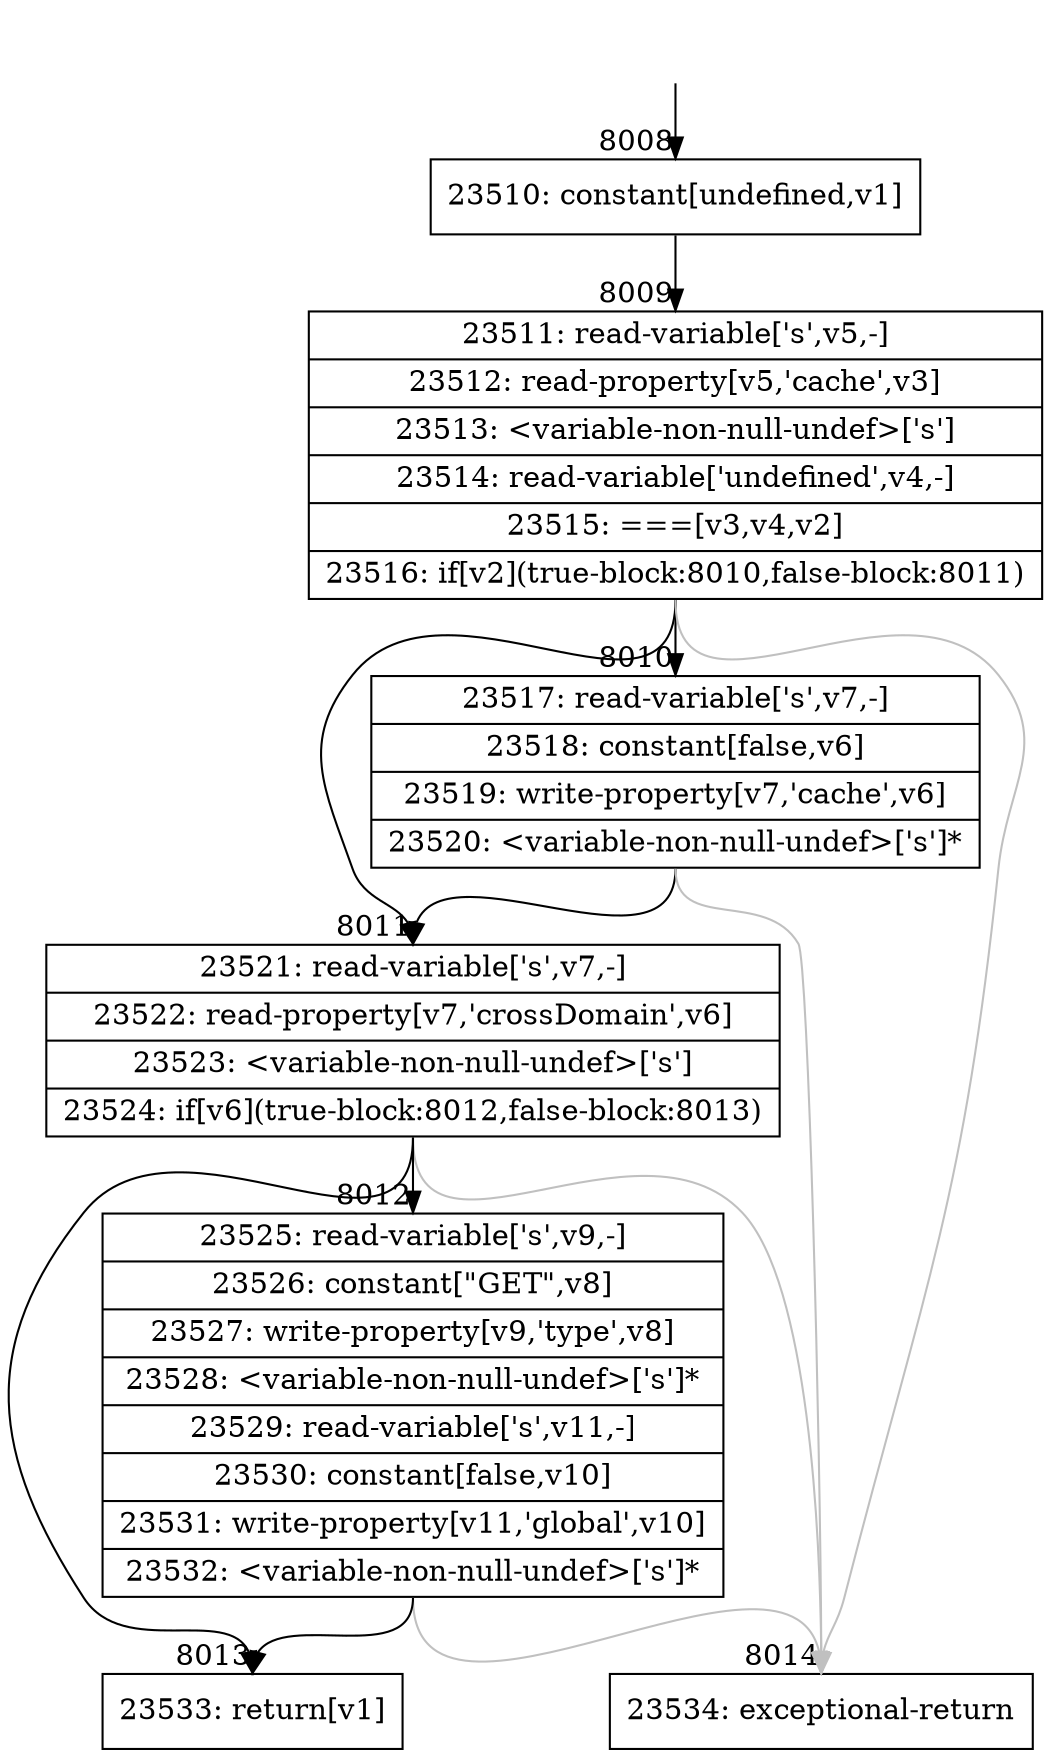 digraph {
rankdir="TD"
BB_entry495[shape=none,label=""];
BB_entry495 -> BB8008 [tailport=s, headport=n, headlabel="    8008"]
BB8008 [shape=record label="{23510: constant[undefined,v1]}" ] 
BB8008 -> BB8009 [tailport=s, headport=n, headlabel="      8009"]
BB8009 [shape=record label="{23511: read-variable['s',v5,-]|23512: read-property[v5,'cache',v3]|23513: \<variable-non-null-undef\>['s']|23514: read-variable['undefined',v4,-]|23515: ===[v3,v4,v2]|23516: if[v2](true-block:8010,false-block:8011)}" ] 
BB8009 -> BB8010 [tailport=s, headport=n, headlabel="      8010"]
BB8009 -> BB8011 [tailport=s, headport=n, headlabel="      8011"]
BB8009 -> BB8014 [tailport=s, headport=n, color=gray, headlabel="      8014"]
BB8010 [shape=record label="{23517: read-variable['s',v7,-]|23518: constant[false,v6]|23519: write-property[v7,'cache',v6]|23520: \<variable-non-null-undef\>['s']*}" ] 
BB8010 -> BB8011 [tailport=s, headport=n]
BB8010 -> BB8014 [tailport=s, headport=n, color=gray]
BB8011 [shape=record label="{23521: read-variable['s',v7,-]|23522: read-property[v7,'crossDomain',v6]|23523: \<variable-non-null-undef\>['s']|23524: if[v6](true-block:8012,false-block:8013)}" ] 
BB8011 -> BB8012 [tailport=s, headport=n, headlabel="      8012"]
BB8011 -> BB8013 [tailport=s, headport=n, headlabel="      8013"]
BB8011 -> BB8014 [tailport=s, headport=n, color=gray]
BB8012 [shape=record label="{23525: read-variable['s',v9,-]|23526: constant[\"GET\",v8]|23527: write-property[v9,'type',v8]|23528: \<variable-non-null-undef\>['s']*|23529: read-variable['s',v11,-]|23530: constant[false,v10]|23531: write-property[v11,'global',v10]|23532: \<variable-non-null-undef\>['s']*}" ] 
BB8012 -> BB8013 [tailport=s, headport=n]
BB8012 -> BB8014 [tailport=s, headport=n, color=gray]
BB8013 [shape=record label="{23533: return[v1]}" ] 
BB8014 [shape=record label="{23534: exceptional-return}" ] 
}
